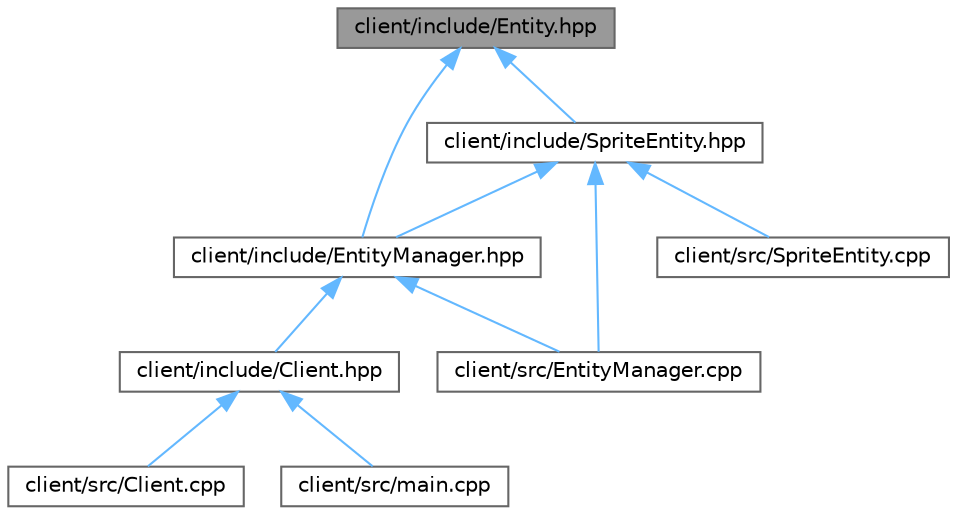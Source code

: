digraph "client/include/Entity.hpp"
{
 // LATEX_PDF_SIZE
  bgcolor="transparent";
  edge [fontname=Helvetica,fontsize=10,labelfontname=Helvetica,labelfontsize=10];
  node [fontname=Helvetica,fontsize=10,shape=box,height=0.2,width=0.4];
  Node1 [id="Node000001",label="client/include/Entity.hpp",height=0.2,width=0.4,color="gray40", fillcolor="grey60", style="filled", fontcolor="black",tooltip=" "];
  Node1 -> Node2 [id="edge1_Node000001_Node000002",dir="back",color="steelblue1",style="solid",tooltip=" "];
  Node2 [id="Node000002",label="client/include/EntityManager.hpp",height=0.2,width=0.4,color="grey40", fillcolor="white", style="filled",URL="$EntityManager_8hpp.html",tooltip=" "];
  Node2 -> Node3 [id="edge2_Node000002_Node000003",dir="back",color="steelblue1",style="solid",tooltip=" "];
  Node3 [id="Node000003",label="client/include/Client.hpp",height=0.2,width=0.4,color="grey40", fillcolor="white", style="filled",URL="$Client_8hpp.html",tooltip=" "];
  Node3 -> Node4 [id="edge3_Node000003_Node000004",dir="back",color="steelblue1",style="solid",tooltip=" "];
  Node4 [id="Node000004",label="client/src/Client.cpp",height=0.2,width=0.4,color="grey40", fillcolor="white", style="filled",URL="$Client_8cpp.html",tooltip=" "];
  Node3 -> Node5 [id="edge4_Node000003_Node000005",dir="back",color="steelblue1",style="solid",tooltip=" "];
  Node5 [id="Node000005",label="client/src/main.cpp",height=0.2,width=0.4,color="grey40", fillcolor="white", style="filled",URL="$client_2src_2main_8cpp.html",tooltip=" "];
  Node2 -> Node6 [id="edge5_Node000002_Node000006",dir="back",color="steelblue1",style="solid",tooltip=" "];
  Node6 [id="Node000006",label="client/src/EntityManager.cpp",height=0.2,width=0.4,color="grey40", fillcolor="white", style="filled",URL="$EntityManager_8cpp.html",tooltip=" "];
  Node1 -> Node7 [id="edge6_Node000001_Node000007",dir="back",color="steelblue1",style="solid",tooltip=" "];
  Node7 [id="Node000007",label="client/include/SpriteEntity.hpp",height=0.2,width=0.4,color="grey40", fillcolor="white", style="filled",URL="$SpriteEntity_8hpp.html",tooltip=" "];
  Node7 -> Node2 [id="edge7_Node000007_Node000002",dir="back",color="steelblue1",style="solid",tooltip=" "];
  Node7 -> Node6 [id="edge8_Node000007_Node000006",dir="back",color="steelblue1",style="solid",tooltip=" "];
  Node7 -> Node8 [id="edge9_Node000007_Node000008",dir="back",color="steelblue1",style="solid",tooltip=" "];
  Node8 [id="Node000008",label="client/src/SpriteEntity.cpp",height=0.2,width=0.4,color="grey40", fillcolor="white", style="filled",URL="$SpriteEntity_8cpp.html",tooltip=" "];
}
